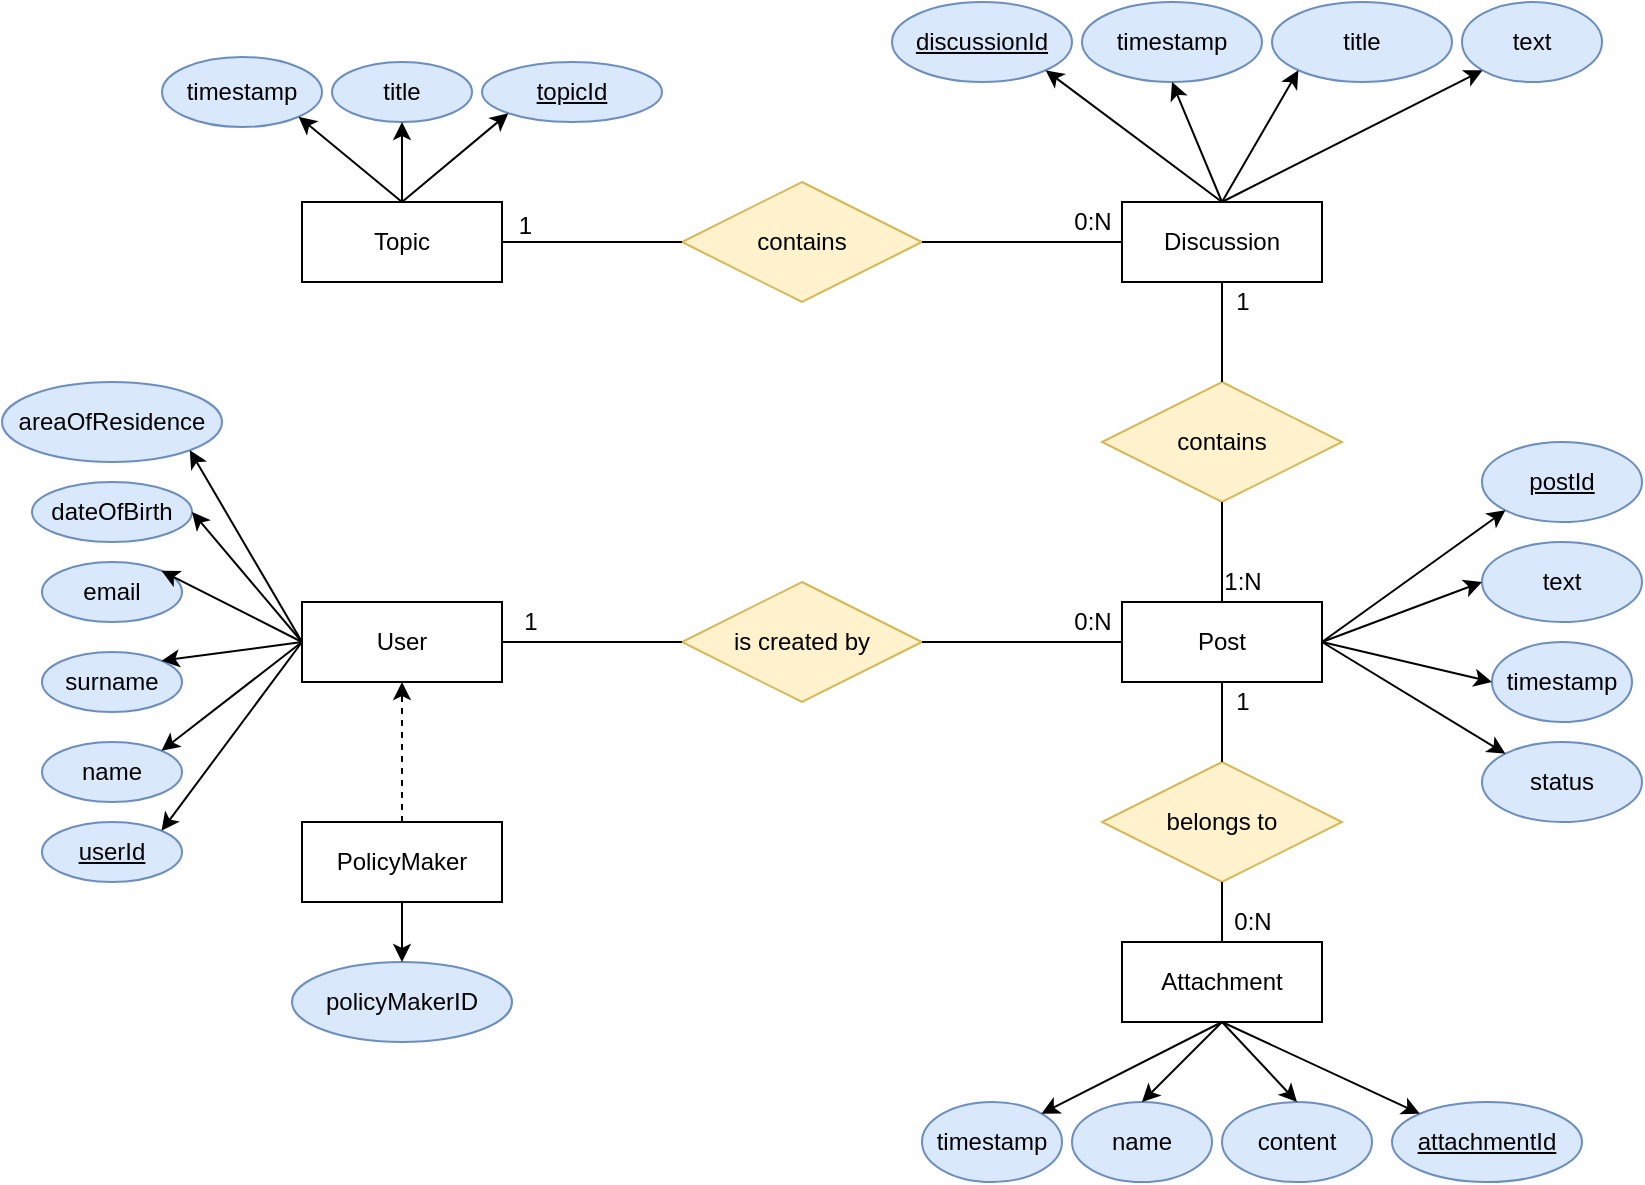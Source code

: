 <mxfile version="16.1.2" pages="2"><diagram id="SVVBRJqI4IuTLU3fTbfL" name="Forum"><mxGraphModel dx="1048" dy="882" grid="1" gridSize="10" guides="1" tooltips="1" connect="1" arrows="1" fold="1" page="1" pageScale="1" pageWidth="827" pageHeight="1169" math="0" shadow="0"><root><mxCell id="0"/><mxCell id="1" parent="0"/><mxCell id="eWczIR_CgDYCzetP5Jwq-1" value="Topic" style="whiteSpace=wrap;html=1;align=center;" vertex="1" parent="1"><mxGeometry x="290" y="470" width="100" height="40" as="geometry"/></mxCell><mxCell id="eWczIR_CgDYCzetP5Jwq-2" value="&lt;u&gt;topicId&lt;/u&gt;" style="ellipse;whiteSpace=wrap;html=1;fillColor=#dae8fc;strokeColor=#6c8ebf;" vertex="1" parent="1"><mxGeometry x="380" y="400" width="90" height="30" as="geometry"/></mxCell><mxCell id="eWczIR_CgDYCzetP5Jwq-4" value="timestamp" style="ellipse;whiteSpace=wrap;html=1;fillColor=#dae8fc;strokeColor=#6c8ebf;" vertex="1" parent="1"><mxGeometry x="220" y="397.5" width="80" height="35" as="geometry"/></mxCell><mxCell id="eWczIR_CgDYCzetP5Jwq-6" value="title" style="ellipse;whiteSpace=wrap;html=1;fillColor=#dae8fc;strokeColor=#6c8ebf;" vertex="1" parent="1"><mxGeometry x="305" y="400" width="70" height="30" as="geometry"/></mxCell><mxCell id="eWczIR_CgDYCzetP5Jwq-8" value="Discussion" style="whiteSpace=wrap;html=1;align=center;" vertex="1" parent="1"><mxGeometry x="700" y="470" width="100" height="40" as="geometry"/></mxCell><mxCell id="eWczIR_CgDYCzetP5Jwq-9" value="&lt;u&gt;discussionId&lt;/u&gt;" style="ellipse;whiteSpace=wrap;html=1;fillColor=#dae8fc;strokeColor=#6c8ebf;" vertex="1" parent="1"><mxGeometry x="585" y="370" width="90" height="40" as="geometry"/></mxCell><mxCell id="eWczIR_CgDYCzetP5Jwq-11" value="text" style="ellipse;whiteSpace=wrap;html=1;fillColor=#dae8fc;strokeColor=#6c8ebf;" vertex="1" parent="1"><mxGeometry x="870" y="370" width="70" height="40" as="geometry"/></mxCell><mxCell id="eWczIR_CgDYCzetP5Jwq-13" value="title" style="ellipse;whiteSpace=wrap;html=1;fillColor=#dae8fc;strokeColor=#6c8ebf;" vertex="1" parent="1"><mxGeometry x="775" y="370" width="90" height="40" as="geometry"/></mxCell><mxCell id="eWczIR_CgDYCzetP5Jwq-15" value="contains" style="shape=rhombus;perimeter=rhombusPerimeter;whiteSpace=wrap;html=1;align=center;fillColor=#fff2cc;strokeColor=#d6b656;" vertex="1" parent="1"><mxGeometry x="480" y="460" width="120" height="60" as="geometry"/></mxCell><mxCell id="eWczIR_CgDYCzetP5Jwq-16" value="" style="endArrow=none;html=1;rounded=0;exitX=1;exitY=0.5;exitDx=0;exitDy=0;entryX=0;entryY=0.5;entryDx=0;entryDy=0;" edge="1" parent="1" source="eWczIR_CgDYCzetP5Jwq-1" target="eWczIR_CgDYCzetP5Jwq-15"><mxGeometry relative="1" as="geometry"><mxPoint x="390" y="560" as="sourcePoint"/><mxPoint x="550" y="560" as="targetPoint"/></mxGeometry></mxCell><mxCell id="eWczIR_CgDYCzetP5Jwq-17" value="1" style="resizable=0;html=1;align=right;verticalAlign=bottom;" connectable="0" vertex="1" parent="eWczIR_CgDYCzetP5Jwq-16"><mxGeometry x="1" relative="1" as="geometry"><mxPoint x="-75" as="offset"/></mxGeometry></mxCell><mxCell id="eWczIR_CgDYCzetP5Jwq-21" value="" style="endArrow=none;html=1;rounded=0;exitX=1;exitY=0.5;exitDx=0;exitDy=0;entryX=0;entryY=0.5;entryDx=0;entryDy=0;" edge="1" parent="1" source="eWczIR_CgDYCzetP5Jwq-15" target="eWczIR_CgDYCzetP5Jwq-8"><mxGeometry relative="1" as="geometry"><mxPoint x="560" y="550" as="sourcePoint"/><mxPoint x="700" y="550" as="targetPoint"/></mxGeometry></mxCell><mxCell id="eWczIR_CgDYCzetP5Jwq-23" value="Post" style="whiteSpace=wrap;html=1;align=center;" vertex="1" parent="1"><mxGeometry x="700" y="670" width="100" height="40" as="geometry"/></mxCell><mxCell id="eWczIR_CgDYCzetP5Jwq-24" value="&lt;u&gt;postId&lt;/u&gt;" style="ellipse;whiteSpace=wrap;html=1;fillColor=#dae8fc;strokeColor=#6c8ebf;" vertex="1" parent="1"><mxGeometry x="880" y="590" width="80" height="40" as="geometry"/></mxCell><mxCell id="eWczIR_CgDYCzetP5Jwq-27" value="timestamp" style="ellipse;whiteSpace=wrap;html=1;fillColor=#dae8fc;strokeColor=#6c8ebf;" vertex="1" parent="1"><mxGeometry x="680" y="370" width="90" height="40" as="geometry"/></mxCell><mxCell id="eWczIR_CgDYCzetP5Jwq-29" value="" style="endArrow=classic;html=1;rounded=0;exitX=0.5;exitY=0;exitDx=0;exitDy=0;entryX=0.5;entryY=1;entryDx=0;entryDy=0;" edge="1" parent="1" source="eWczIR_CgDYCzetP5Jwq-8" target="eWczIR_CgDYCzetP5Jwq-27"><mxGeometry width="50" height="50" relative="1" as="geometry"><mxPoint x="600" y="700" as="sourcePoint"/><mxPoint x="650" y="650" as="targetPoint"/></mxGeometry></mxCell><mxCell id="eWczIR_CgDYCzetP5Jwq-31" value="" style="endArrow=classic;html=1;rounded=0;exitX=0.5;exitY=0;exitDx=0;exitDy=0;entryX=1;entryY=1;entryDx=0;entryDy=0;" edge="1" parent="1" source="eWczIR_CgDYCzetP5Jwq-8" target="eWczIR_CgDYCzetP5Jwq-9"><mxGeometry width="50" height="50" relative="1" as="geometry"><mxPoint x="785" y="480" as="sourcePoint"/><mxPoint x="840" y="340" as="targetPoint"/></mxGeometry></mxCell><mxCell id="eWczIR_CgDYCzetP5Jwq-32" value="" style="endArrow=classic;html=1;rounded=0;exitX=0.5;exitY=0;exitDx=0;exitDy=0;entryX=0;entryY=1;entryDx=0;entryDy=0;" edge="1" parent="1" source="eWczIR_CgDYCzetP5Jwq-8" target="eWczIR_CgDYCzetP5Jwq-13"><mxGeometry width="50" height="50" relative="1" as="geometry"><mxPoint x="795" y="490" as="sourcePoint"/><mxPoint x="850" y="350" as="targetPoint"/></mxGeometry></mxCell><mxCell id="eWczIR_CgDYCzetP5Jwq-33" value="" style="endArrow=classic;html=1;rounded=0;exitX=0.5;exitY=0;exitDx=0;exitDy=0;entryX=0;entryY=1;entryDx=0;entryDy=0;" edge="1" parent="1" source="eWczIR_CgDYCzetP5Jwq-8" target="eWczIR_CgDYCzetP5Jwq-11"><mxGeometry width="50" height="50" relative="1" as="geometry"><mxPoint x="805" y="500" as="sourcePoint"/><mxPoint x="860" y="360" as="targetPoint"/></mxGeometry></mxCell><mxCell id="eWczIR_CgDYCzetP5Jwq-34" value="text" style="ellipse;whiteSpace=wrap;html=1;fillColor=#dae8fc;strokeColor=#6c8ebf;" vertex="1" parent="1"><mxGeometry x="880" y="640" width="80" height="40" as="geometry"/></mxCell><mxCell id="eWczIR_CgDYCzetP5Jwq-35" value="timestamp" style="ellipse;whiteSpace=wrap;html=1;fillColor=#dae8fc;strokeColor=#6c8ebf;" vertex="1" parent="1"><mxGeometry x="885" y="690" width="70" height="40" as="geometry"/></mxCell><mxCell id="eWczIR_CgDYCzetP5Jwq-36" value="status" style="ellipse;whiteSpace=wrap;html=1;fillColor=#dae8fc;strokeColor=#6c8ebf;" vertex="1" parent="1"><mxGeometry x="880" y="740" width="80" height="40" as="geometry"/></mxCell><mxCell id="eWczIR_CgDYCzetP5Jwq-37" value="" style="endArrow=classic;html=1;rounded=0;exitX=1;exitY=0.5;exitDx=0;exitDy=0;entryX=0;entryY=0.5;entryDx=0;entryDy=0;" edge="1" parent="1" source="eWczIR_CgDYCzetP5Jwq-23" target="eWczIR_CgDYCzetP5Jwq-34"><mxGeometry width="50" height="50" relative="1" as="geometry"><mxPoint x="810" y="480" as="sourcePoint"/><mxPoint x="910" y="420" as="targetPoint"/></mxGeometry></mxCell><mxCell id="eWczIR_CgDYCzetP5Jwq-39" value="" style="endArrow=classic;html=1;rounded=0;exitX=1;exitY=0.5;exitDx=0;exitDy=0;entryX=0;entryY=0.5;entryDx=0;entryDy=0;" edge="1" parent="1" source="eWczIR_CgDYCzetP5Jwq-23" target="eWczIR_CgDYCzetP5Jwq-35"><mxGeometry width="50" height="50" relative="1" as="geometry"><mxPoint x="810" y="640" as="sourcePoint"/><mxPoint x="880" y="710" as="targetPoint"/></mxGeometry></mxCell><mxCell id="eWczIR_CgDYCzetP5Jwq-40" value="" style="endArrow=classic;html=1;rounded=0;entryX=0;entryY=0;entryDx=0;entryDy=0;" edge="1" parent="1" target="eWczIR_CgDYCzetP5Jwq-36"><mxGeometry width="50" height="50" relative="1" as="geometry"><mxPoint x="800" y="690" as="sourcePoint"/><mxPoint x="890" y="720" as="targetPoint"/></mxGeometry></mxCell><mxCell id="eWczIR_CgDYCzetP5Jwq-41" value="" style="endArrow=classic;html=1;rounded=0;entryX=0;entryY=1;entryDx=0;entryDy=0;" edge="1" parent="1" target="eWczIR_CgDYCzetP5Jwq-24"><mxGeometry width="50" height="50" relative="1" as="geometry"><mxPoint x="800" y="690" as="sourcePoint"/><mxPoint x="900" y="730" as="targetPoint"/></mxGeometry></mxCell><mxCell id="eWczIR_CgDYCzetP5Jwq-42" value="contains" style="shape=rhombus;perimeter=rhombusPerimeter;whiteSpace=wrap;html=1;align=center;fillColor=#fff2cc;strokeColor=#d6b656;" vertex="1" parent="1"><mxGeometry x="690" y="560" width="120" height="60" as="geometry"/></mxCell><mxCell id="eWczIR_CgDYCzetP5Jwq-43" value="" style="endArrow=none;html=1;rounded=0;exitX=0.5;exitY=1;exitDx=0;exitDy=0;entryX=0.5;entryY=0;entryDx=0;entryDy=0;" edge="1" parent="1" source="eWczIR_CgDYCzetP5Jwq-8" target="eWczIR_CgDYCzetP5Jwq-42"><mxGeometry relative="1" as="geometry"><mxPoint x="490" y="840" as="sourcePoint"/><mxPoint x="650" y="840" as="targetPoint"/></mxGeometry></mxCell><mxCell id="eWczIR_CgDYCzetP5Jwq-44" value="" style="endArrow=none;html=1;rounded=0;exitX=0.5;exitY=1;exitDx=0;exitDy=0;entryX=0.5;entryY=0;entryDx=0;entryDy=0;" edge="1" parent="1" source="eWczIR_CgDYCzetP5Jwq-42" target="eWczIR_CgDYCzetP5Jwq-23"><mxGeometry relative="1" as="geometry"><mxPoint x="760" y="520" as="sourcePoint"/><mxPoint x="760" y="570" as="targetPoint"/></mxGeometry></mxCell><mxCell id="eWczIR_CgDYCzetP5Jwq-45" value="1:N" style="text;html=1;align=center;verticalAlign=middle;resizable=0;points=[];autosize=1;strokeColor=none;fillColor=none;" vertex="1" parent="1"><mxGeometry x="745" y="650" width="30" height="20" as="geometry"/></mxCell><mxCell id="eWczIR_CgDYCzetP5Jwq-47" value="1" style="text;html=1;align=center;verticalAlign=middle;resizable=0;points=[];autosize=1;strokeColor=none;fillColor=none;" vertex="1" parent="1"><mxGeometry x="750" y="510" width="20" height="20" as="geometry"/></mxCell><mxCell id="eWczIR_CgDYCzetP5Jwq-52" value="is created by" style="shape=rhombus;perimeter=rhombusPerimeter;whiteSpace=wrap;html=1;align=center;fillColor=#fff2cc;strokeColor=#d6b656;" vertex="1" parent="1"><mxGeometry x="480" y="660" width="120" height="60" as="geometry"/></mxCell><mxCell id="eWczIR_CgDYCzetP5Jwq-53" value="" style="endArrow=none;html=1;rounded=0;entryX=0;entryY=0.5;entryDx=0;entryDy=0;exitX=1;exitY=0.5;exitDx=0;exitDy=0;" edge="1" parent="1" source="eWczIR_CgDYCzetP5Jwq-52" target="eWczIR_CgDYCzetP5Jwq-23"><mxGeometry relative="1" as="geometry"><mxPoint x="620" y="760" as="sourcePoint"/><mxPoint x="780" y="760" as="targetPoint"/></mxGeometry></mxCell><mxCell id="eWczIR_CgDYCzetP5Jwq-54" value="0:N" style="text;html=1;align=center;verticalAlign=middle;resizable=0;points=[];autosize=1;strokeColor=none;fillColor=none;" vertex="1" parent="1"><mxGeometry x="670" y="670" width="30" height="20" as="geometry"/></mxCell><mxCell id="eWczIR_CgDYCzetP5Jwq-56" value="User" style="whiteSpace=wrap;html=1;align=center;" vertex="1" parent="1"><mxGeometry x="290" y="670" width="100" height="40" as="geometry"/></mxCell><mxCell id="eWczIR_CgDYCzetP5Jwq-57" value="0:N" style="text;html=1;align=center;verticalAlign=middle;resizable=0;points=[];autosize=1;strokeColor=none;fillColor=none;" vertex="1" parent="1"><mxGeometry x="670" y="470" width="30" height="20" as="geometry"/></mxCell><mxCell id="eWczIR_CgDYCzetP5Jwq-59" value="" style="endArrow=none;html=1;rounded=0;entryX=0;entryY=0.5;entryDx=0;entryDy=0;exitX=1;exitY=0.5;exitDx=0;exitDy=0;" edge="1" parent="1" source="eWczIR_CgDYCzetP5Jwq-56" target="eWczIR_CgDYCzetP5Jwq-52"><mxGeometry relative="1" as="geometry"><mxPoint x="500" y="750" as="sourcePoint"/><mxPoint x="660" y="750" as="targetPoint"/></mxGeometry></mxCell><mxCell id="eWczIR_CgDYCzetP5Jwq-62" value="1" style="text;html=1;align=center;verticalAlign=middle;resizable=0;points=[];autosize=1;strokeColor=none;fillColor=none;" vertex="1" parent="1"><mxGeometry x="394" y="670" width="20" height="20" as="geometry"/></mxCell><mxCell id="eWczIR_CgDYCzetP5Jwq-63" value="&lt;u&gt;userId&lt;/u&gt;" style="ellipse;whiteSpace=wrap;html=1;fillColor=#dae8fc;strokeColor=#6c8ebf;" vertex="1" parent="1"><mxGeometry x="160" y="780" width="70" height="30" as="geometry"/></mxCell><mxCell id="eWczIR_CgDYCzetP5Jwq-64" value="name" style="ellipse;whiteSpace=wrap;html=1;fillColor=#dae8fc;strokeColor=#6c8ebf;" vertex="1" parent="1"><mxGeometry x="160" y="740" width="70" height="30" as="geometry"/></mxCell><mxCell id="eWczIR_CgDYCzetP5Jwq-65" value="surname" style="ellipse;whiteSpace=wrap;html=1;fillColor=#dae8fc;strokeColor=#6c8ebf;" vertex="1" parent="1"><mxGeometry x="160" y="695" width="70" height="30" as="geometry"/></mxCell><mxCell id="eWczIR_CgDYCzetP5Jwq-66" value="email" style="ellipse;whiteSpace=wrap;html=1;fillColor=#dae8fc;strokeColor=#6c8ebf;" vertex="1" parent="1"><mxGeometry x="160" y="650" width="70" height="30" as="geometry"/></mxCell><mxCell id="eWczIR_CgDYCzetP5Jwq-67" value="dateOfBirth" style="ellipse;whiteSpace=wrap;html=1;fillColor=#dae8fc;strokeColor=#6c8ebf;" vertex="1" parent="1"><mxGeometry x="155" y="610" width="80" height="30" as="geometry"/></mxCell><mxCell id="eWczIR_CgDYCzetP5Jwq-68" value="areaOfResidence" style="ellipse;whiteSpace=wrap;html=1;fillColor=#dae8fc;strokeColor=#6c8ebf;" vertex="1" parent="1"><mxGeometry x="140" y="560" width="110" height="40" as="geometry"/></mxCell><mxCell id="eWczIR_CgDYCzetP5Jwq-69" value="" style="endArrow=classic;html=1;rounded=0;entryX=1;entryY=0;entryDx=0;entryDy=0;exitX=0;exitY=0.5;exitDx=0;exitDy=0;" edge="1" parent="1" source="eWczIR_CgDYCzetP5Jwq-56" target="eWczIR_CgDYCzetP5Jwq-63"><mxGeometry width="50" height="50" relative="1" as="geometry"><mxPoint x="540" y="740" as="sourcePoint"/><mxPoint x="901.716" y="755.858" as="targetPoint"/></mxGeometry></mxCell><mxCell id="eWczIR_CgDYCzetP5Jwq-70" value="" style="endArrow=classic;html=1;rounded=0;entryX=1;entryY=0;entryDx=0;entryDy=0;" edge="1" parent="1" target="eWczIR_CgDYCzetP5Jwq-64"><mxGeometry width="50" height="50" relative="1" as="geometry"><mxPoint x="290" y="690" as="sourcePoint"/><mxPoint x="890" y="895" as="targetPoint"/></mxGeometry></mxCell><mxCell id="eWczIR_CgDYCzetP5Jwq-71" value="" style="endArrow=classic;html=1;rounded=0;entryX=1;entryY=0;entryDx=0;entryDy=0;" edge="1" parent="1" target="eWczIR_CgDYCzetP5Jwq-65"><mxGeometry width="50" height="50" relative="1" as="geometry"><mxPoint x="290" y="690" as="sourcePoint"/><mxPoint x="900" y="905" as="targetPoint"/></mxGeometry></mxCell><mxCell id="eWczIR_CgDYCzetP5Jwq-72" value="" style="endArrow=classic;html=1;rounded=0;exitX=0;exitY=0.5;exitDx=0;exitDy=0;entryX=1;entryY=0;entryDx=0;entryDy=0;" edge="1" parent="1" source="eWczIR_CgDYCzetP5Jwq-56" target="eWczIR_CgDYCzetP5Jwq-66"><mxGeometry width="50" height="50" relative="1" as="geometry"><mxPoint x="830" y="930" as="sourcePoint"/><mxPoint x="910" y="915" as="targetPoint"/></mxGeometry></mxCell><mxCell id="eWczIR_CgDYCzetP5Jwq-73" value="" style="endArrow=classic;html=1;rounded=0;entryX=1;entryY=0.5;entryDx=0;entryDy=0;" edge="1" parent="1" target="eWczIR_CgDYCzetP5Jwq-67"><mxGeometry width="50" height="50" relative="1" as="geometry"><mxPoint x="290" y="690" as="sourcePoint"/><mxPoint x="920" y="925" as="targetPoint"/></mxGeometry></mxCell><mxCell id="eWczIR_CgDYCzetP5Jwq-74" value="" style="endArrow=classic;html=1;rounded=0;entryX=1;entryY=1;entryDx=0;entryDy=0;" edge="1" parent="1" target="eWczIR_CgDYCzetP5Jwq-68"><mxGeometry width="50" height="50" relative="1" as="geometry"><mxPoint x="290" y="690" as="sourcePoint"/><mxPoint x="930" y="935" as="targetPoint"/></mxGeometry></mxCell><mxCell id="eWczIR_CgDYCzetP5Jwq-75" value="PolicyMaker" style="whiteSpace=wrap;html=1;align=center;" vertex="1" parent="1"><mxGeometry x="290" y="780" width="100" height="40" as="geometry"/></mxCell><mxCell id="eWczIR_CgDYCzetP5Jwq-76" value="" style="endArrow=classic;html=1;rounded=0;dashed=1;entryX=0.5;entryY=1;entryDx=0;entryDy=0;exitX=0.5;exitY=0;exitDx=0;exitDy=0;" edge="1" parent="1" source="eWczIR_CgDYCzetP5Jwq-75" target="eWczIR_CgDYCzetP5Jwq-56"><mxGeometry width="50" height="50" relative="1" as="geometry"><mxPoint x="360" y="780" as="sourcePoint"/><mxPoint x="380" y="780" as="targetPoint"/></mxGeometry></mxCell><mxCell id="eWczIR_CgDYCzetP5Jwq-77" value="policyMakerID" style="ellipse;whiteSpace=wrap;html=1;fillColor=#dae8fc;strokeColor=#6c8ebf;" vertex="1" parent="1"><mxGeometry x="285" y="850" width="110" height="40" as="geometry"/></mxCell><mxCell id="eWczIR_CgDYCzetP5Jwq-78" value="" style="endArrow=classic;html=1;rounded=0;exitX=0.5;exitY=1;exitDx=0;exitDy=0;entryX=0.5;entryY=0;entryDx=0;entryDy=0;" edge="1" parent="1" source="eWczIR_CgDYCzetP5Jwq-75" target="eWczIR_CgDYCzetP5Jwq-77"><mxGeometry width="50" height="50" relative="1" as="geometry"><mxPoint x="760" y="940" as="sourcePoint"/><mxPoint x="683.891" y="980.858" as="targetPoint"/></mxGeometry></mxCell><mxCell id="eWczIR_CgDYCzetP5Jwq-79" value="" style="endArrow=classic;html=1;rounded=0;exitX=0.5;exitY=0;exitDx=0;exitDy=0;entryX=0.5;entryY=1;entryDx=0;entryDy=0;" edge="1" parent="1" source="eWczIR_CgDYCzetP5Jwq-1" target="eWczIR_CgDYCzetP5Jwq-6"><mxGeometry width="50" height="50" relative="1" as="geometry"><mxPoint x="770" y="950" as="sourcePoint"/><mxPoint x="693.891" y="990.858" as="targetPoint"/></mxGeometry></mxCell><mxCell id="eWczIR_CgDYCzetP5Jwq-80" value="Attachment" style="whiteSpace=wrap;html=1;align=center;" vertex="1" parent="1"><mxGeometry x="700" y="840" width="100" height="40" as="geometry"/></mxCell><mxCell id="eWczIR_CgDYCzetP5Jwq-81" value="&lt;u&gt;attachmentId&lt;/u&gt;" style="ellipse;whiteSpace=wrap;html=1;fillColor=#dae8fc;strokeColor=#6c8ebf;" vertex="1" parent="1"><mxGeometry x="835" y="920" width="95" height="40" as="geometry"/></mxCell><mxCell id="eWczIR_CgDYCzetP5Jwq-82" value="content" style="ellipse;whiteSpace=wrap;html=1;fillColor=#dae8fc;strokeColor=#6c8ebf;" vertex="1" parent="1"><mxGeometry x="750" y="920" width="75" height="40" as="geometry"/></mxCell><mxCell id="eWczIR_CgDYCzetP5Jwq-83" value="name" style="ellipse;whiteSpace=wrap;html=1;fillColor=#dae8fc;strokeColor=#6c8ebf;" vertex="1" parent="1"><mxGeometry x="675" y="920" width="70" height="40" as="geometry"/></mxCell><mxCell id="eWczIR_CgDYCzetP5Jwq-84" value="timestamp" style="ellipse;whiteSpace=wrap;html=1;fillColor=#dae8fc;strokeColor=#6c8ebf;" vertex="1" parent="1"><mxGeometry x="600" y="920" width="70" height="40" as="geometry"/></mxCell><mxCell id="eWczIR_CgDYCzetP5Jwq-85" value="" style="endArrow=classic;html=1;rounded=0;exitX=0.5;exitY=1;exitDx=0;exitDy=0;entryX=0;entryY=0;entryDx=0;entryDy=0;" edge="1" parent="1" source="eWczIR_CgDYCzetP5Jwq-80" target="eWczIR_CgDYCzetP5Jwq-81"><mxGeometry width="50" height="50" relative="1" as="geometry"><mxPoint x="810" y="690" as="sourcePoint"/><mxPoint x="901.716" y="634.142" as="targetPoint"/></mxGeometry></mxCell><mxCell id="eWczIR_CgDYCzetP5Jwq-86" value="" style="endArrow=classic;html=1;rounded=0;exitX=0.5;exitY=1;exitDx=0;exitDy=0;entryX=0.5;entryY=0;entryDx=0;entryDy=0;" edge="1" parent="1" source="eWczIR_CgDYCzetP5Jwq-80" target="eWczIR_CgDYCzetP5Jwq-82"><mxGeometry width="50" height="50" relative="1" as="geometry"><mxPoint x="760" y="890" as="sourcePoint"/><mxPoint x="859.091" y="935.783" as="targetPoint"/></mxGeometry></mxCell><mxCell id="eWczIR_CgDYCzetP5Jwq-87" value="" style="endArrow=classic;html=1;rounded=0;entryX=0.5;entryY=0;entryDx=0;entryDy=0;" edge="1" parent="1" target="eWczIR_CgDYCzetP5Jwq-83"><mxGeometry width="50" height="50" relative="1" as="geometry"><mxPoint x="750" y="880" as="sourcePoint"/><mxPoint x="869.091" y="945.783" as="targetPoint"/></mxGeometry></mxCell><mxCell id="eWczIR_CgDYCzetP5Jwq-88" value="" style="endArrow=classic;html=1;rounded=0;entryX=1;entryY=0;entryDx=0;entryDy=0;" edge="1" parent="1" target="eWczIR_CgDYCzetP5Jwq-84"><mxGeometry width="50" height="50" relative="1" as="geometry"><mxPoint x="750" y="880" as="sourcePoint"/><mxPoint x="879.091" y="955.783" as="targetPoint"/></mxGeometry></mxCell><mxCell id="eWczIR_CgDYCzetP5Jwq-89" value="belongs to" style="shape=rhombus;perimeter=rhombusPerimeter;whiteSpace=wrap;html=1;align=center;fillColor=#fff2cc;strokeColor=#d6b656;" vertex="1" parent="1"><mxGeometry x="690" y="750" width="120" height="60" as="geometry"/></mxCell><mxCell id="eWczIR_CgDYCzetP5Jwq-91" value="" style="endArrow=none;html=1;rounded=0;entryX=0.5;entryY=1;entryDx=0;entryDy=0;exitX=0.5;exitY=0;exitDx=0;exitDy=0;" edge="1" parent="1" source="eWczIR_CgDYCzetP5Jwq-80" target="eWczIR_CgDYCzetP5Jwq-89"><mxGeometry relative="1" as="geometry"><mxPoint x="620" y="710" as="sourcePoint"/><mxPoint x="720" y="710" as="targetPoint"/></mxGeometry></mxCell><mxCell id="eWczIR_CgDYCzetP5Jwq-94" value="0:N" style="text;html=1;align=center;verticalAlign=middle;resizable=0;points=[];autosize=1;strokeColor=none;fillColor=none;" vertex="1" parent="1"><mxGeometry x="750" y="820" width="30" height="20" as="geometry"/></mxCell><mxCell id="eWczIR_CgDYCzetP5Jwq-95" value="" style="endArrow=none;html=1;rounded=0;entryX=0.5;entryY=1;entryDx=0;entryDy=0;exitX=0.5;exitY=0;exitDx=0;exitDy=0;" edge="1" parent="1" source="eWczIR_CgDYCzetP5Jwq-89" target="eWczIR_CgDYCzetP5Jwq-23"><mxGeometry relative="1" as="geometry"><mxPoint x="610" y="700" as="sourcePoint"/><mxPoint x="710" y="700" as="targetPoint"/></mxGeometry></mxCell><mxCell id="eWczIR_CgDYCzetP5Jwq-96" value="1" style="text;html=1;align=center;verticalAlign=middle;resizable=0;points=[];autosize=1;strokeColor=none;fillColor=none;" vertex="1" parent="1"><mxGeometry x="750" y="710" width="20" height="20" as="geometry"/></mxCell><mxCell id="g9Xf4jRrbOC6-ReCmyB8-1" value="" style="endArrow=classic;html=1;rounded=0;entryX=0;entryY=1;entryDx=0;entryDy=0;" edge="1" parent="1" target="eWczIR_CgDYCzetP5Jwq-2"><mxGeometry width="50" height="50" relative="1" as="geometry"><mxPoint x="340" y="470" as="sourcePoint"/><mxPoint x="350" y="440" as="targetPoint"/></mxGeometry></mxCell><mxCell id="g9Xf4jRrbOC6-ReCmyB8-2" value="" style="endArrow=classic;html=1;rounded=0;entryX=1;entryY=1;entryDx=0;entryDy=0;exitX=0.5;exitY=0;exitDx=0;exitDy=0;" edge="1" parent="1" source="eWczIR_CgDYCzetP5Jwq-1" target="eWczIR_CgDYCzetP5Jwq-4"><mxGeometry width="50" height="50" relative="1" as="geometry"><mxPoint x="350" y="480" as="sourcePoint"/><mxPoint x="413.18" y="435.607" as="targetPoint"/></mxGeometry></mxCell></root></mxGraphModel></diagram><diagram id="foXrE6u7Th4RxRykIE3-" name="Data"><mxGraphModel dx="1048" dy="882" grid="1" gridSize="10" guides="1" tooltips="1" connect="1" arrows="1" fold="1" page="1" pageScale="1" pageWidth="827" pageHeight="1169" math="0" shadow="0"><root><mxCell id="WD-2zrAMPPx7bF9VsdMT-0"/><mxCell id="WD-2zrAMPPx7bF9VsdMT-1" parent="WD-2zrAMPPx7bF9VsdMT-0"/><mxCell id="q-6Tdp9Xs66mtsXWJOgY-0" value="Administrator" style="whiteSpace=wrap;html=1;align=center;" vertex="1" parent="WD-2zrAMPPx7bF9VsdMT-1"><mxGeometry x="120" y="120" width="100" height="40" as="geometry"/></mxCell><mxCell id="q-6Tdp9Xs66mtsXWJOgY-1" value="&lt;u&gt;administratorId&lt;/u&gt;" style="ellipse;whiteSpace=wrap;html=1;align=center;fillColor=#dae8fc;strokeColor=#6c8ebf;" vertex="1" parent="WD-2zrAMPPx7bF9VsdMT-1"><mxGeometry x="120" y="50" width="100" height="40" as="geometry"/></mxCell><mxCell id="q-6Tdp9Xs66mtsXWJOgY-2" value="email" style="ellipse;whiteSpace=wrap;html=1;align=center;fillColor=#dae8fc;strokeColor=#6c8ebf;" vertex="1" parent="WD-2zrAMPPx7bF9VsdMT-1"><mxGeometry x="30" y="70" width="70" height="30" as="geometry"/></mxCell><mxCell id="q-6Tdp9Xs66mtsXWJOgY-3" value="password" style="ellipse;whiteSpace=wrap;html=1;align=center;fillColor=#dae8fc;strokeColor=#6c8ebf;" vertex="1" parent="WD-2zrAMPPx7bF9VsdMT-1"><mxGeometry x="30" y="125" width="70" height="30" as="geometry"/></mxCell><mxCell id="q-6Tdp9Xs66mtsXWJOgY-4" value="" style="endArrow=classic;html=1;rounded=0;exitX=0;exitY=0.5;exitDx=0;exitDy=0;entryX=1;entryY=0.5;entryDx=0;entryDy=0;" edge="1" parent="WD-2zrAMPPx7bF9VsdMT-1" source="q-6Tdp9Xs66mtsXWJOgY-0" target="q-6Tdp9Xs66mtsXWJOgY-3"><mxGeometry width="50" height="50" relative="1" as="geometry"><mxPoint x="390" y="490" as="sourcePoint"/><mxPoint x="440" y="440" as="targetPoint"/></mxGeometry></mxCell><mxCell id="q-6Tdp9Xs66mtsXWJOgY-5" value="" style="endArrow=classic;html=1;rounded=0;exitX=0;exitY=0;exitDx=0;exitDy=0;entryX=1;entryY=1;entryDx=0;entryDy=0;" edge="1" parent="WD-2zrAMPPx7bF9VsdMT-1" source="q-6Tdp9Xs66mtsXWJOgY-0" target="q-6Tdp9Xs66mtsXWJOgY-2"><mxGeometry width="50" height="50" relative="1" as="geometry"><mxPoint x="390" y="490" as="sourcePoint"/><mxPoint x="440" y="440" as="targetPoint"/></mxGeometry></mxCell><mxCell id="q-6Tdp9Xs66mtsXWJOgY-6" value="" style="endArrow=classic;html=1;rounded=0;exitX=0.5;exitY=0;exitDx=0;exitDy=0;entryX=0.5;entryY=1;entryDx=0;entryDy=0;" edge="1" parent="WD-2zrAMPPx7bF9VsdMT-1" source="q-6Tdp9Xs66mtsXWJOgY-0" target="q-6Tdp9Xs66mtsXWJOgY-1"><mxGeometry width="50" height="50" relative="1" as="geometry"><mxPoint x="130" y="130" as="sourcePoint"/><mxPoint x="99.749" y="105.607" as="targetPoint"/></mxGeometry></mxCell><mxCell id="q-6Tdp9Xs66mtsXWJOgY-8" value="DataSource" style="whiteSpace=wrap;html=1;align=center;" vertex="1" parent="WD-2zrAMPPx7bF9VsdMT-1"><mxGeometry x="460" y="120" width="100" height="40" as="geometry"/></mxCell><mxCell id="q-6Tdp9Xs66mtsXWJOgY-9" value="provide" style="shape=rhombus;perimeter=rhombusPerimeter;whiteSpace=wrap;html=1;align=center;fillColor=#fff2cc;strokeColor=#d6b656;" vertex="1" parent="WD-2zrAMPPx7bF9VsdMT-1"><mxGeometry x="450" y="210" width="120" height="60" as="geometry"/></mxCell><mxCell id="q-6Tdp9Xs66mtsXWJOgY-10" value="Data" style="whiteSpace=wrap;html=1;align=center;" vertex="1" parent="WD-2zrAMPPx7bF9VsdMT-1"><mxGeometry x="460" y="330" width="100" height="40" as="geometry"/></mxCell><mxCell id="q-6Tdp9Xs66mtsXWJOgY-11" value="DataSet" style="whiteSpace=wrap;html=1;align=center;" vertex="1" parent="WD-2zrAMPPx7bF9VsdMT-1"><mxGeometry x="120" y="330" width="100" height="40" as="geometry"/></mxCell><mxCell id="q-6Tdp9Xs66mtsXWJOgY-12" value="used by" style="shape=rhombus;perimeter=rhombusPerimeter;whiteSpace=wrap;html=1;align=center;fillColor=#fff2cc;strokeColor=#d6b656;" vertex="1" parent="WD-2zrAMPPx7bF9VsdMT-1"><mxGeometry x="280" y="320" width="120" height="60" as="geometry"/></mxCell><mxCell id="q-6Tdp9Xs66mtsXWJOgY-13" value="DataType" style="whiteSpace=wrap;html=1;align=center;" vertex="1" parent="WD-2zrAMPPx7bF9VsdMT-1"><mxGeometry x="827" y="120" width="100" height="40" as="geometry"/></mxCell><mxCell id="q-6Tdp9Xs66mtsXWJOgY-14" value="is of type" style="shape=rhombus;perimeter=rhombusPerimeter;whiteSpace=wrap;html=1;align=center;fillColor=#fff2cc;strokeColor=#d6b656;" vertex="1" parent="WD-2zrAMPPx7bF9VsdMT-1"><mxGeometry x="650" y="110" width="120" height="60" as="geometry"/></mxCell><mxCell id="q-6Tdp9Xs66mtsXWJOgY-18" value="" style="endArrow=none;html=1;rounded=0;exitX=1;exitY=0.5;exitDx=0;exitDy=0;entryX=0;entryY=0.5;entryDx=0;entryDy=0;" edge="1" parent="WD-2zrAMPPx7bF9VsdMT-1" source="q-6Tdp9Xs66mtsXWJOgY-8" target="q-6Tdp9Xs66mtsXWJOgY-14"><mxGeometry relative="1" as="geometry"><mxPoint x="240" y="160" as="sourcePoint"/><mxPoint x="300" y="160" as="targetPoint"/></mxGeometry></mxCell><mxCell id="q-6Tdp9Xs66mtsXWJOgY-19" value="" style="endArrow=none;html=1;rounded=0;exitX=1;exitY=0.5;exitDx=0;exitDy=0;entryX=0;entryY=0.5;entryDx=0;entryDy=0;" edge="1" parent="WD-2zrAMPPx7bF9VsdMT-1" source="q-6Tdp9Xs66mtsXWJOgY-14" target="q-6Tdp9Xs66mtsXWJOgY-13"><mxGeometry relative="1" as="geometry"><mxPoint x="250" y="170" as="sourcePoint"/><mxPoint x="310" y="170" as="targetPoint"/></mxGeometry></mxCell><mxCell id="q-6Tdp9Xs66mtsXWJOgY-20" value="" style="endArrow=none;html=1;rounded=0;exitX=0.5;exitY=0;exitDx=0;exitDy=0;entryX=0.5;entryY=1;entryDx=0;entryDy=0;" edge="1" parent="WD-2zrAMPPx7bF9VsdMT-1" source="q-6Tdp9Xs66mtsXWJOgY-9" target="q-6Tdp9Xs66mtsXWJOgY-8"><mxGeometry relative="1" as="geometry"><mxPoint x="260" y="180" as="sourcePoint"/><mxPoint x="320" y="180" as="targetPoint"/></mxGeometry></mxCell><mxCell id="q-6Tdp9Xs66mtsXWJOgY-21" value="" style="endArrow=none;html=1;rounded=0;exitX=0.5;exitY=0;exitDx=0;exitDy=0;entryX=0.5;entryY=1;entryDx=0;entryDy=0;" edge="1" parent="WD-2zrAMPPx7bF9VsdMT-1" source="q-6Tdp9Xs66mtsXWJOgY-10" target="q-6Tdp9Xs66mtsXWJOgY-9"><mxGeometry relative="1" as="geometry"><mxPoint x="270" y="190" as="sourcePoint"/><mxPoint x="330" y="190" as="targetPoint"/></mxGeometry></mxCell><mxCell id="q-6Tdp9Xs66mtsXWJOgY-22" value="" style="endArrow=none;html=1;rounded=0;exitX=1;exitY=0.5;exitDx=0;exitDy=0;entryX=0;entryY=0.5;entryDx=0;entryDy=0;" edge="1" parent="WD-2zrAMPPx7bF9VsdMT-1" source="q-6Tdp9Xs66mtsXWJOgY-12" target="q-6Tdp9Xs66mtsXWJOgY-10"><mxGeometry relative="1" as="geometry"><mxPoint x="280" y="200" as="sourcePoint"/><mxPoint x="340" y="200" as="targetPoint"/></mxGeometry></mxCell><mxCell id="q-6Tdp9Xs66mtsXWJOgY-23" value="" style="endArrow=none;html=1;rounded=0;exitX=1;exitY=0.5;exitDx=0;exitDy=0;entryX=0;entryY=0.5;entryDx=0;entryDy=0;" edge="1" parent="WD-2zrAMPPx7bF9VsdMT-1" source="q-6Tdp9Xs66mtsXWJOgY-11" target="q-6Tdp9Xs66mtsXWJOgY-12"><mxGeometry relative="1" as="geometry"><mxPoint x="290" y="210" as="sourcePoint"/><mxPoint x="350" y="210" as="targetPoint"/></mxGeometry></mxCell><mxCell id="q-6Tdp9Xs66mtsXWJOgY-25" value="to calculate" style="shape=rhombus;perimeter=rhombusPerimeter;whiteSpace=wrap;html=1;align=center;fillColor=#fff2cc;strokeColor=#d6b656;" vertex="1" parent="WD-2zrAMPPx7bF9VsdMT-1"><mxGeometry x="110" y="430" width="120" height="60" as="geometry"/></mxCell><mxCell id="q-6Tdp9Xs66mtsXWJOgY-26" value="Ranking" style="whiteSpace=wrap;html=1;align=center;" vertex="1" parent="WD-2zrAMPPx7bF9VsdMT-1"><mxGeometry x="120" y="550" width="100" height="40" as="geometry"/></mxCell><mxCell id="q-6Tdp9Xs66mtsXWJOgY-27" value="" style="endArrow=none;html=1;rounded=0;exitX=0.5;exitY=1;exitDx=0;exitDy=0;entryX=0.5;entryY=0;entryDx=0;entryDy=0;" edge="1" parent="WD-2zrAMPPx7bF9VsdMT-1" source="q-6Tdp9Xs66mtsXWJOgY-11" target="q-6Tdp9Xs66mtsXWJOgY-25"><mxGeometry relative="1" as="geometry"><mxPoint x="230" y="360" as="sourcePoint"/><mxPoint x="290" y="360" as="targetPoint"/></mxGeometry></mxCell><mxCell id="q-6Tdp9Xs66mtsXWJOgY-28" value="" style="endArrow=none;html=1;rounded=0;exitX=0.5;exitY=1;exitDx=0;exitDy=0;entryX=0.5;entryY=0;entryDx=0;entryDy=0;" edge="1" parent="WD-2zrAMPPx7bF9VsdMT-1" source="q-6Tdp9Xs66mtsXWJOgY-25" target="q-6Tdp9Xs66mtsXWJOgY-26"><mxGeometry relative="1" as="geometry"><mxPoint x="240" y="370" as="sourcePoint"/><mxPoint x="300" y="370" as="targetPoint"/></mxGeometry></mxCell><mxCell id="q-6Tdp9Xs66mtsXWJOgY-29" value="&lt;u&gt;dataSourceId&lt;/u&gt;" style="ellipse;whiteSpace=wrap;html=1;align=center;fillColor=#dae8fc;strokeColor=#6c8ebf;" vertex="1" parent="WD-2zrAMPPx7bF9VsdMT-1"><mxGeometry x="360" y="70" width="86" height="30" as="geometry"/></mxCell><mxCell id="q-6Tdp9Xs66mtsXWJOgY-30" value="name" style="ellipse;whiteSpace=wrap;html=1;align=center;fillColor=#dae8fc;strokeColor=#6c8ebf;" vertex="1" parent="WD-2zrAMPPx7bF9VsdMT-1"><mxGeometry x="478.5" y="60" width="63" height="30" as="geometry"/></mxCell><mxCell id="q-6Tdp9Xs66mtsXWJOgY-32" value="source" style="ellipse;whiteSpace=wrap;html=1;align=center;fillColor=#dae8fc;strokeColor=#6c8ebf;" vertex="1" parent="WD-2zrAMPPx7bF9VsdMT-1"><mxGeometry x="560" y="60" width="63" height="30" as="geometry"/></mxCell><mxCell id="q-6Tdp9Xs66mtsXWJOgY-33" value="description" style="ellipse;whiteSpace=wrap;html=1;align=center;fillColor=#dae8fc;strokeColor=#6c8ebf;" vertex="1" parent="WD-2zrAMPPx7bF9VsdMT-1"><mxGeometry x="350" y="125" width="71.5" height="30" as="geometry"/></mxCell><mxCell id="q-6Tdp9Xs66mtsXWJOgY-34" value="" style="endArrow=classic;html=1;rounded=0;exitX=0.75;exitY=0;exitDx=0;exitDy=0;entryX=0;entryY=1;entryDx=0;entryDy=0;" edge="1" parent="WD-2zrAMPPx7bF9VsdMT-1" source="q-6Tdp9Xs66mtsXWJOgY-8" target="q-6Tdp9Xs66mtsXWJOgY-32"><mxGeometry width="50" height="50" relative="1" as="geometry"><mxPoint x="180" y="130" as="sourcePoint"/><mxPoint x="180" y="100" as="targetPoint"/></mxGeometry></mxCell><mxCell id="q-6Tdp9Xs66mtsXWJOgY-35" value="" style="endArrow=classic;html=1;rounded=0;exitX=0.5;exitY=0;exitDx=0;exitDy=0;entryX=0.5;entryY=1;entryDx=0;entryDy=0;" edge="1" parent="WD-2zrAMPPx7bF9VsdMT-1" source="q-6Tdp9Xs66mtsXWJOgY-8" target="q-6Tdp9Xs66mtsXWJOgY-30"><mxGeometry width="50" height="50" relative="1" as="geometry"><mxPoint x="545" y="130" as="sourcePoint"/><mxPoint x="579.405" y="95.691" as="targetPoint"/></mxGeometry></mxCell><mxCell id="q-6Tdp9Xs66mtsXWJOgY-36" value="" style="endArrow=classic;html=1;rounded=0;exitX=0;exitY=0;exitDx=0;exitDy=0;entryX=1;entryY=1;entryDx=0;entryDy=0;" edge="1" parent="WD-2zrAMPPx7bF9VsdMT-1" source="q-6Tdp9Xs66mtsXWJOgY-8" target="q-6Tdp9Xs66mtsXWJOgY-29"><mxGeometry width="50" height="50" relative="1" as="geometry"><mxPoint x="555" y="140" as="sourcePoint"/><mxPoint x="589.405" y="105.691" as="targetPoint"/></mxGeometry></mxCell><mxCell id="q-6Tdp9Xs66mtsXWJOgY-37" value="" style="endArrow=classic;html=1;rounded=0;exitX=0;exitY=0.5;exitDx=0;exitDy=0;entryX=1;entryY=0.5;entryDx=0;entryDy=0;" edge="1" parent="WD-2zrAMPPx7bF9VsdMT-1" source="q-6Tdp9Xs66mtsXWJOgY-8" target="q-6Tdp9Xs66mtsXWJOgY-33"><mxGeometry width="50" height="50" relative="1" as="geometry"><mxPoint x="565" y="150" as="sourcePoint"/><mxPoint x="599.405" y="115.691" as="targetPoint"/></mxGeometry></mxCell><mxCell id="q-6Tdp9Xs66mtsXWJOgY-38" value="0:N" style="text;html=1;align=center;verticalAlign=middle;resizable=0;points=[];autosize=1;strokeColor=none;fillColor=none;" vertex="1" parent="WD-2zrAMPPx7bF9VsdMT-1"><mxGeometry x="560" y="120" width="30" height="20" as="geometry"/></mxCell><mxCell id="q-6Tdp9Xs66mtsXWJOgY-39" value="1" style="text;html=1;align=center;verticalAlign=middle;resizable=0;points=[];autosize=1;strokeColor=none;fillColor=none;" vertex="1" parent="WD-2zrAMPPx7bF9VsdMT-1"><mxGeometry x="802" y="120" width="20" height="20" as="geometry"/></mxCell><mxCell id="3PknBSR19yk84UpSqc1q-0" value="&lt;u&gt;dataTypeId&lt;/u&gt;" style="ellipse;whiteSpace=wrap;html=1;align=center;fillColor=#dae8fc;strokeColor=#6c8ebf;" vertex="1" parent="WD-2zrAMPPx7bF9VsdMT-1"><mxGeometry x="790" y="70" width="86" height="30" as="geometry"/></mxCell><mxCell id="3PknBSR19yk84UpSqc1q-1" value="name" style="ellipse;whiteSpace=wrap;html=1;align=center;fillColor=#dae8fc;strokeColor=#6c8ebf;" vertex="1" parent="WD-2zrAMPPx7bF9VsdMT-1"><mxGeometry x="890" y="70" width="63" height="30" as="geometry"/></mxCell><mxCell id="3PknBSR19yk84UpSqc1q-2" value="" style="endArrow=classic;html=1;rounded=0;exitX=0.25;exitY=0;exitDx=0;exitDy=0;entryX=0.5;entryY=1;entryDx=0;entryDy=0;" edge="1" parent="WD-2zrAMPPx7bF9VsdMT-1" source="q-6Tdp9Xs66mtsXWJOgY-13" target="3PknBSR19yk84UpSqc1q-0"><mxGeometry width="50" height="50" relative="1" as="geometry"><mxPoint x="520" y="130" as="sourcePoint"/><mxPoint x="520" y="100" as="targetPoint"/></mxGeometry></mxCell><mxCell id="3PknBSR19yk84UpSqc1q-3" value="" style="endArrow=classic;html=1;rounded=0;exitX=0.75;exitY=0;exitDx=0;exitDy=0;entryX=0.5;entryY=1;entryDx=0;entryDy=0;" edge="1" parent="WD-2zrAMPPx7bF9VsdMT-1" source="q-6Tdp9Xs66mtsXWJOgY-13" target="3PknBSR19yk84UpSqc1q-1"><mxGeometry width="50" height="50" relative="1" as="geometry"><mxPoint x="862" y="130" as="sourcePoint"/><mxPoint x="843" y="110" as="targetPoint"/></mxGeometry></mxCell><mxCell id="3PknBSR19yk84UpSqc1q-4" value="1" style="text;html=1;align=center;verticalAlign=middle;resizable=0;points=[];autosize=1;strokeColor=none;fillColor=none;" vertex="1" parent="WD-2zrAMPPx7bF9VsdMT-1"><mxGeometry x="510" y="160" width="20" height="20" as="geometry"/></mxCell><mxCell id="3PknBSR19yk84UpSqc1q-5" value="0:N" style="text;html=1;align=center;verticalAlign=middle;resizable=0;points=[];autosize=1;strokeColor=none;fillColor=none;" vertex="1" parent="WD-2zrAMPPx7bF9VsdMT-1"><mxGeometry x="515" y="310" width="30" height="20" as="geometry"/></mxCell><mxCell id="3PknBSR19yk84UpSqc1q-6" value="1:M" style="text;html=1;align=center;verticalAlign=middle;resizable=0;points=[];autosize=1;strokeColor=none;fillColor=none;" vertex="1" parent="WD-2zrAMPPx7bF9VsdMT-1"><mxGeometry x="420" y="330" width="40" height="20" as="geometry"/></mxCell><mxCell id="3PknBSR19yk84UpSqc1q-7" value="0:N" style="text;html=1;align=center;verticalAlign=middle;resizable=0;points=[];autosize=1;strokeColor=none;fillColor=none;" vertex="1" parent="WD-2zrAMPPx7bF9VsdMT-1"><mxGeometry x="220" y="330" width="30" height="20" as="geometry"/></mxCell><mxCell id="3PknBSR19yk84UpSqc1q-8" value="&lt;u&gt;dataId&lt;/u&gt;" style="ellipse;whiteSpace=wrap;html=1;align=center;fillColor=#dae8fc;strokeColor=#6c8ebf;" vertex="1" parent="WD-2zrAMPPx7bF9VsdMT-1"><mxGeometry x="380" y="410" width="86" height="30" as="geometry"/></mxCell><mxCell id="3PknBSR19yk84UpSqc1q-9" value="value" style="ellipse;whiteSpace=wrap;html=1;align=center;fillColor=#dae8fc;strokeColor=#6c8ebf;" vertex="1" parent="WD-2zrAMPPx7bF9VsdMT-1"><mxGeometry x="478.5" y="410" width="63" height="30" as="geometry"/></mxCell><mxCell id="3PknBSR19yk84UpSqc1q-10" value="timestamp" style="ellipse;whiteSpace=wrap;html=1;align=center;fillColor=#dae8fc;strokeColor=#6c8ebf;" vertex="1" parent="WD-2zrAMPPx7bF9VsdMT-1"><mxGeometry x="553" y="410" width="70" height="30" as="geometry"/></mxCell><mxCell id="3PknBSR19yk84UpSqc1q-11" value="" style="endArrow=classic;html=1;rounded=0;exitX=0.5;exitY=1;exitDx=0;exitDy=0;" edge="1" parent="WD-2zrAMPPx7bF9VsdMT-1" source="q-6Tdp9Xs66mtsXWJOgY-10" target="3PknBSR19yk84UpSqc1q-9"><mxGeometry width="50" height="50" relative="1" as="geometry"><mxPoint x="470" y="130" as="sourcePoint"/><mxPoint x="443.406" y="105.607" as="targetPoint"/></mxGeometry></mxCell><mxCell id="3PknBSR19yk84UpSqc1q-12" value="" style="endArrow=classic;html=1;rounded=0;exitX=0.75;exitY=1;exitDx=0;exitDy=0;entryX=0;entryY=0;entryDx=0;entryDy=0;" edge="1" parent="WD-2zrAMPPx7bF9VsdMT-1" source="q-6Tdp9Xs66mtsXWJOgY-10" target="3PknBSR19yk84UpSqc1q-10"><mxGeometry width="50" height="50" relative="1" as="geometry"><mxPoint x="520" y="380" as="sourcePoint"/><mxPoint x="520" y="420" as="targetPoint"/></mxGeometry></mxCell><mxCell id="3PknBSR19yk84UpSqc1q-13" value="" style="endArrow=classic;html=1;rounded=0;exitX=0.25;exitY=1;exitDx=0;exitDy=0;entryX=1;entryY=0;entryDx=0;entryDy=0;" edge="1" parent="WD-2zrAMPPx7bF9VsdMT-1" source="q-6Tdp9Xs66mtsXWJOgY-10" target="3PknBSR19yk84UpSqc1q-8"><mxGeometry width="50" height="50" relative="1" as="geometry"><mxPoint x="530" y="390" as="sourcePoint"/><mxPoint x="530" y="430" as="targetPoint"/></mxGeometry></mxCell><mxCell id="3PknBSR19yk84UpSqc1q-14" value="0:N" style="text;html=1;align=center;verticalAlign=middle;resizable=0;points=[];autosize=1;strokeColor=none;fillColor=none;" vertex="1" parent="WD-2zrAMPPx7bF9VsdMT-1"><mxGeometry x="170" y="530" width="30" height="20" as="geometry"/></mxCell><mxCell id="3PknBSR19yk84UpSqc1q-16" value="1" style="text;html=1;align=center;verticalAlign=middle;resizable=0;points=[];autosize=1;strokeColor=none;fillColor=none;" vertex="1" parent="WD-2zrAMPPx7bF9VsdMT-1"><mxGeometry x="170" y="370" width="20" height="20" as="geometry"/></mxCell><mxCell id="3PknBSR19yk84UpSqc1q-17" value="&lt;u&gt;dataSetId&lt;/u&gt;" style="ellipse;whiteSpace=wrap;html=1;align=center;fillColor=#dae8fc;strokeColor=#6c8ebf;" vertex="1" parent="WD-2zrAMPPx7bF9VsdMT-1"><mxGeometry x="34" y="280" width="86" height="30" as="geometry"/></mxCell><mxCell id="3PknBSR19yk84UpSqc1q-18" value="date" style="ellipse;whiteSpace=wrap;html=1;align=center;fillColor=#dae8fc;strokeColor=#6c8ebf;" vertex="1" parent="WD-2zrAMPPx7bF9VsdMT-1"><mxGeometry x="135" y="280" width="70" height="30" as="geometry"/></mxCell><mxCell id="3PknBSR19yk84UpSqc1q-19" value="name" style="ellipse;whiteSpace=wrap;html=1;align=center;fillColor=#dae8fc;strokeColor=#6c8ebf;" vertex="1" parent="WD-2zrAMPPx7bF9VsdMT-1"><mxGeometry x="20" y="335" width="63" height="30" as="geometry"/></mxCell><mxCell id="3PknBSR19yk84UpSqc1q-20" value="" style="endArrow=classic;html=1;rounded=0;exitX=0;exitY=0.5;exitDx=0;exitDy=0;entryX=1;entryY=0.5;entryDx=0;entryDy=0;" edge="1" parent="WD-2zrAMPPx7bF9VsdMT-1" source="q-6Tdp9Xs66mtsXWJOgY-11" target="3PknBSR19yk84UpSqc1q-19"><mxGeometry width="50" height="50" relative="1" as="geometry"><mxPoint x="495" y="380" as="sourcePoint"/><mxPoint x="463.406" y="424.393" as="targetPoint"/></mxGeometry></mxCell><mxCell id="3PknBSR19yk84UpSqc1q-21" value="" style="endArrow=classic;html=1;rounded=0;exitX=0.25;exitY=0;exitDx=0;exitDy=0;entryX=1;entryY=1;entryDx=0;entryDy=0;" edge="1" parent="WD-2zrAMPPx7bF9VsdMT-1" source="q-6Tdp9Xs66mtsXWJOgY-11" target="3PknBSR19yk84UpSqc1q-17"><mxGeometry width="50" height="50" relative="1" as="geometry"><mxPoint x="130" y="360" as="sourcePoint"/><mxPoint x="93" y="360" as="targetPoint"/></mxGeometry></mxCell><mxCell id="3PknBSR19yk84UpSqc1q-22" value="" style="endArrow=classic;html=1;rounded=0;exitX=0.5;exitY=0;exitDx=0;exitDy=0;entryX=0.5;entryY=1;entryDx=0;entryDy=0;" edge="1" parent="WD-2zrAMPPx7bF9VsdMT-1" source="q-6Tdp9Xs66mtsXWJOgY-11" target="3PknBSR19yk84UpSqc1q-18"><mxGeometry width="50" height="50" relative="1" as="geometry"><mxPoint x="140" y="370" as="sourcePoint"/><mxPoint x="103" y="370" as="targetPoint"/></mxGeometry></mxCell><mxCell id="3PknBSR19yk84UpSqc1q-23" value="&lt;u&gt;rankingId&lt;/u&gt;" style="ellipse;whiteSpace=wrap;html=1;align=center;fillColor=#dae8fc;strokeColor=#6c8ebf;" vertex="1" parent="WD-2zrAMPPx7bF9VsdMT-1"><mxGeometry x="8.5" y="555" width="86" height="30" as="geometry"/></mxCell><mxCell id="3PknBSR19yk84UpSqc1q-24" value="timestamp" style="ellipse;whiteSpace=wrap;html=1;align=center;fillColor=#dae8fc;strokeColor=#6c8ebf;" vertex="1" parent="WD-2zrAMPPx7bF9VsdMT-1"><mxGeometry x="30" y="620" width="70" height="30" as="geometry"/></mxCell><mxCell id="3PknBSR19yk84UpSqc1q-25" value="parameters" style="ellipse;whiteSpace=wrap;html=1;align=center;fillColor=#dae8fc;strokeColor=#6c8ebf;" vertex="1" parent="WD-2zrAMPPx7bF9VsdMT-1"><mxGeometry x="130" y="620" width="80" height="30" as="geometry"/></mxCell><mxCell id="3PknBSR19yk84UpSqc1q-26" value="name" style="ellipse;whiteSpace=wrap;html=1;align=center;fillColor=#dae8fc;strokeColor=#6c8ebf;" vertex="1" parent="WD-2zrAMPPx7bF9VsdMT-1"><mxGeometry x="230" y="620" width="80" height="30" as="geometry"/></mxCell><mxCell id="3PknBSR19yk84UpSqc1q-27" value="composed by" style="shape=rhombus;perimeter=rhombusPerimeter;whiteSpace=wrap;html=1;align=center;fillColor=#fff2cc;strokeColor=#d6b656;" vertex="1" parent="WD-2zrAMPPx7bF9VsdMT-1"><mxGeometry x="280" y="540" width="120" height="60" as="geometry"/></mxCell><mxCell id="3PknBSR19yk84UpSqc1q-28" value="Area" style="whiteSpace=wrap;html=1;align=center;" vertex="1" parent="WD-2zrAMPPx7bF9VsdMT-1"><mxGeometry x="460" y="550" width="100" height="40" as="geometry"/></mxCell><mxCell id="3PknBSR19yk84UpSqc1q-30" value="" style="endArrow=none;html=1;rounded=0;exitX=1;exitY=0.5;exitDx=0;exitDy=0;entryX=0;entryY=0.5;entryDx=0;entryDy=0;" edge="1" parent="WD-2zrAMPPx7bF9VsdMT-1" source="q-6Tdp9Xs66mtsXWJOgY-26" target="3PknBSR19yk84UpSqc1q-27"><mxGeometry relative="1" as="geometry"><mxPoint x="230" y="360" as="sourcePoint"/><mxPoint x="290" y="360" as="targetPoint"/></mxGeometry></mxCell><mxCell id="3PknBSR19yk84UpSqc1q-31" value="" style="endArrow=none;html=1;rounded=0;exitX=1;exitY=0.5;exitDx=0;exitDy=0;entryX=0;entryY=0.5;entryDx=0;entryDy=0;" edge="1" parent="WD-2zrAMPPx7bF9VsdMT-1" source="3PknBSR19yk84UpSqc1q-27" target="3PknBSR19yk84UpSqc1q-28"><mxGeometry relative="1" as="geometry"><mxPoint x="230" y="580" as="sourcePoint"/><mxPoint x="290" y="580" as="targetPoint"/></mxGeometry></mxCell><mxCell id="3PknBSR19yk84UpSqc1q-32" value="0:N" style="text;html=1;align=center;verticalAlign=middle;resizable=0;points=[];autosize=1;strokeColor=none;fillColor=none;" vertex="1" parent="WD-2zrAMPPx7bF9VsdMT-1"><mxGeometry x="220" y="550" width="30" height="20" as="geometry"/></mxCell><mxCell id="3PknBSR19yk84UpSqc1q-33" value="1:N" style="text;html=1;align=center;verticalAlign=middle;resizable=0;points=[];autosize=1;strokeColor=none;fillColor=none;" vertex="1" parent="WD-2zrAMPPx7bF9VsdMT-1"><mxGeometry x="430" y="550" width="30" height="20" as="geometry"/></mxCell><mxCell id="3PknBSR19yk84UpSqc1q-34" value="&lt;u&gt;areaId&lt;/u&gt;" style="ellipse;whiteSpace=wrap;html=1;align=center;fillColor=#dae8fc;strokeColor=#6c8ebf;" vertex="1" parent="WD-2zrAMPPx7bF9VsdMT-1"><mxGeometry x="424" y="620" width="86" height="30" as="geometry"/></mxCell><mxCell id="3PknBSR19yk84UpSqc1q-35" value="name" style="ellipse;whiteSpace=wrap;html=1;align=center;fillColor=#dae8fc;strokeColor=#6c8ebf;" vertex="1" parent="WD-2zrAMPPx7bF9VsdMT-1"><mxGeometry x="520" y="620" width="70" height="30" as="geometry"/></mxCell><mxCell id="3PknBSR19yk84UpSqc1q-36" value="position" style="ellipse;whiteSpace=wrap;html=1;align=center;fillColor=#dae8fc;strokeColor=#6c8ebf;" vertex="1" parent="WD-2zrAMPPx7bF9VsdMT-1"><mxGeometry x="260" y="490" width="70" height="30" as="geometry"/></mxCell><mxCell id="3PknBSR19yk84UpSqc1q-37" value="trend" style="ellipse;whiteSpace=wrap;html=1;align=center;fillColor=#dae8fc;strokeColor=#6c8ebf;" vertex="1" parent="WD-2zrAMPPx7bF9VsdMT-1"><mxGeometry x="351.5" y="490" width="70" height="30" as="geometry"/></mxCell><mxCell id="3PknBSR19yk84UpSqc1q-40" value="" style="endArrow=classic;html=1;rounded=0;exitX=0.25;exitY=1;exitDx=0;exitDy=0;entryX=0.5;entryY=0;entryDx=0;entryDy=0;" edge="1" parent="WD-2zrAMPPx7bF9VsdMT-1" source="3PknBSR19yk84UpSqc1q-28" target="3PknBSR19yk84UpSqc1q-34"><mxGeometry width="50" height="50" relative="1" as="geometry"><mxPoint x="155" y="340" as="sourcePoint"/><mxPoint x="117.406" y="315.607" as="targetPoint"/></mxGeometry></mxCell><mxCell id="3PknBSR19yk84UpSqc1q-41" value="" style="endArrow=classic;html=1;rounded=0;exitX=0.75;exitY=1;exitDx=0;exitDy=0;entryX=0.5;entryY=0;entryDx=0;entryDy=0;" edge="1" parent="WD-2zrAMPPx7bF9VsdMT-1" source="3PknBSR19yk84UpSqc1q-28" target="3PknBSR19yk84UpSqc1q-35"><mxGeometry width="50" height="50" relative="1" as="geometry"><mxPoint x="495" y="600" as="sourcePoint"/><mxPoint x="467" y="630" as="targetPoint"/></mxGeometry></mxCell><mxCell id="3PknBSR19yk84UpSqc1q-42" value="" style="endArrow=classic;html=1;rounded=0;exitX=0.5;exitY=0;exitDx=0;exitDy=0;entryX=0;entryY=1;entryDx=0;entryDy=0;" edge="1" parent="WD-2zrAMPPx7bF9VsdMT-1" source="3PknBSR19yk84UpSqc1q-27" target="3PknBSR19yk84UpSqc1q-37"><mxGeometry width="50" height="50" relative="1" as="geometry"><mxPoint x="505" y="610" as="sourcePoint"/><mxPoint x="477" y="640" as="targetPoint"/></mxGeometry></mxCell><mxCell id="3PknBSR19yk84UpSqc1q-43" value="" style="endArrow=classic;html=1;rounded=0;exitX=0.5;exitY=0;exitDx=0;exitDy=0;entryX=1;entryY=1;entryDx=0;entryDy=0;" edge="1" parent="WD-2zrAMPPx7bF9VsdMT-1" source="3PknBSR19yk84UpSqc1q-27" target="3PknBSR19yk84UpSqc1q-36"><mxGeometry width="50" height="50" relative="1" as="geometry"><mxPoint x="515" y="620" as="sourcePoint"/><mxPoint x="487" y="650" as="targetPoint"/></mxGeometry></mxCell><mxCell id="3PknBSR19yk84UpSqc1q-44" value="" style="endArrow=classic;html=1;rounded=0;exitX=0.75;exitY=1;exitDx=0;exitDy=0;entryX=0;entryY=0;entryDx=0;entryDy=0;" edge="1" parent="WD-2zrAMPPx7bF9VsdMT-1" source="q-6Tdp9Xs66mtsXWJOgY-26" target="3PknBSR19yk84UpSqc1q-26"><mxGeometry width="50" height="50" relative="1" as="geometry"><mxPoint x="525" y="630" as="sourcePoint"/><mxPoint x="497" y="660" as="targetPoint"/></mxGeometry></mxCell><mxCell id="3PknBSR19yk84UpSqc1q-45" value="" style="endArrow=classic;html=1;rounded=0;exitX=0.5;exitY=1;exitDx=0;exitDy=0;entryX=0.5;entryY=0;entryDx=0;entryDy=0;" edge="1" parent="WD-2zrAMPPx7bF9VsdMT-1" source="q-6Tdp9Xs66mtsXWJOgY-26" target="3PknBSR19yk84UpSqc1q-25"><mxGeometry width="50" height="50" relative="1" as="geometry"><mxPoint x="535" y="640" as="sourcePoint"/><mxPoint x="507" y="670" as="targetPoint"/></mxGeometry></mxCell><mxCell id="3PknBSR19yk84UpSqc1q-46" value="" style="endArrow=classic;html=1;rounded=0;exitX=0.25;exitY=1;exitDx=0;exitDy=0;entryX=1;entryY=0;entryDx=0;entryDy=0;" edge="1" parent="WD-2zrAMPPx7bF9VsdMT-1" source="q-6Tdp9Xs66mtsXWJOgY-26" target="3PknBSR19yk84UpSqc1q-24"><mxGeometry width="50" height="50" relative="1" as="geometry"><mxPoint x="545" y="650" as="sourcePoint"/><mxPoint x="517" y="680" as="targetPoint"/></mxGeometry></mxCell><mxCell id="3PknBSR19yk84UpSqc1q-47" value="" style="endArrow=classic;html=1;rounded=0;exitX=0;exitY=0.5;exitDx=0;exitDy=0;entryX=1;entryY=0.5;entryDx=0;entryDy=0;" edge="1" parent="WD-2zrAMPPx7bF9VsdMT-1" source="q-6Tdp9Xs66mtsXWJOgY-26" target="3PknBSR19yk84UpSqc1q-23"><mxGeometry width="50" height="50" relative="1" as="geometry"><mxPoint x="555" y="660" as="sourcePoint"/><mxPoint x="527" y="690" as="targetPoint"/></mxGeometry></mxCell><mxCell id="3PknBSR19yk84UpSqc1q-49" value="belongs to" style="shape=rhombus;perimeter=rhombusPerimeter;whiteSpace=wrap;html=1;align=center;fillColor=#fff2cc;strokeColor=#d6b656;" vertex="1" parent="WD-2zrAMPPx7bF9VsdMT-1"><mxGeometry x="650" y="430" width="120" height="60" as="geometry"/></mxCell><mxCell id="3PknBSR19yk84UpSqc1q-50" value="" style="endArrow=none;html=1;rounded=0;exitX=1;exitY=0.5;exitDx=0;exitDy=0;entryX=0.5;entryY=0;entryDx=0;entryDy=0;" edge="1" parent="WD-2zrAMPPx7bF9VsdMT-1" source="q-6Tdp9Xs66mtsXWJOgY-10" target="3PknBSR19yk84UpSqc1q-49"><mxGeometry relative="1" as="geometry"><mxPoint x="230" y="580" as="sourcePoint"/><mxPoint x="290" y="580" as="targetPoint"/><Array as="points"><mxPoint x="710" y="350"/></Array></mxGeometry></mxCell><mxCell id="3PknBSR19yk84UpSqc1q-51" value="" style="endArrow=none;html=1;rounded=0;exitX=0.5;exitY=1;exitDx=0;exitDy=0;entryX=1;entryY=0.5;entryDx=0;entryDy=0;" edge="1" parent="WD-2zrAMPPx7bF9VsdMT-1" source="3PknBSR19yk84UpSqc1q-49" target="3PknBSR19yk84UpSqc1q-28"><mxGeometry relative="1" as="geometry"><mxPoint x="570" y="360" as="sourcePoint"/><mxPoint x="720" y="440" as="targetPoint"/><Array as="points"><mxPoint x="710" y="570"/></Array></mxGeometry></mxCell><mxCell id="3PknBSR19yk84UpSqc1q-52" value="0:N" style="text;html=1;align=center;verticalAlign=middle;resizable=0;points=[];autosize=1;strokeColor=none;fillColor=none;" vertex="1" parent="WD-2zrAMPPx7bF9VsdMT-1"><mxGeometry x="560" y="330" width="30" height="20" as="geometry"/></mxCell><mxCell id="3PknBSR19yk84UpSqc1q-53" value="1" style="text;html=1;align=center;verticalAlign=middle;resizable=0;points=[];autosize=1;strokeColor=none;fillColor=none;" vertex="1" parent="WD-2zrAMPPx7bF9VsdMT-1"><mxGeometry x="560" y="550" width="20" height="20" as="geometry"/></mxCell></root></mxGraphModel></diagram></mxfile>